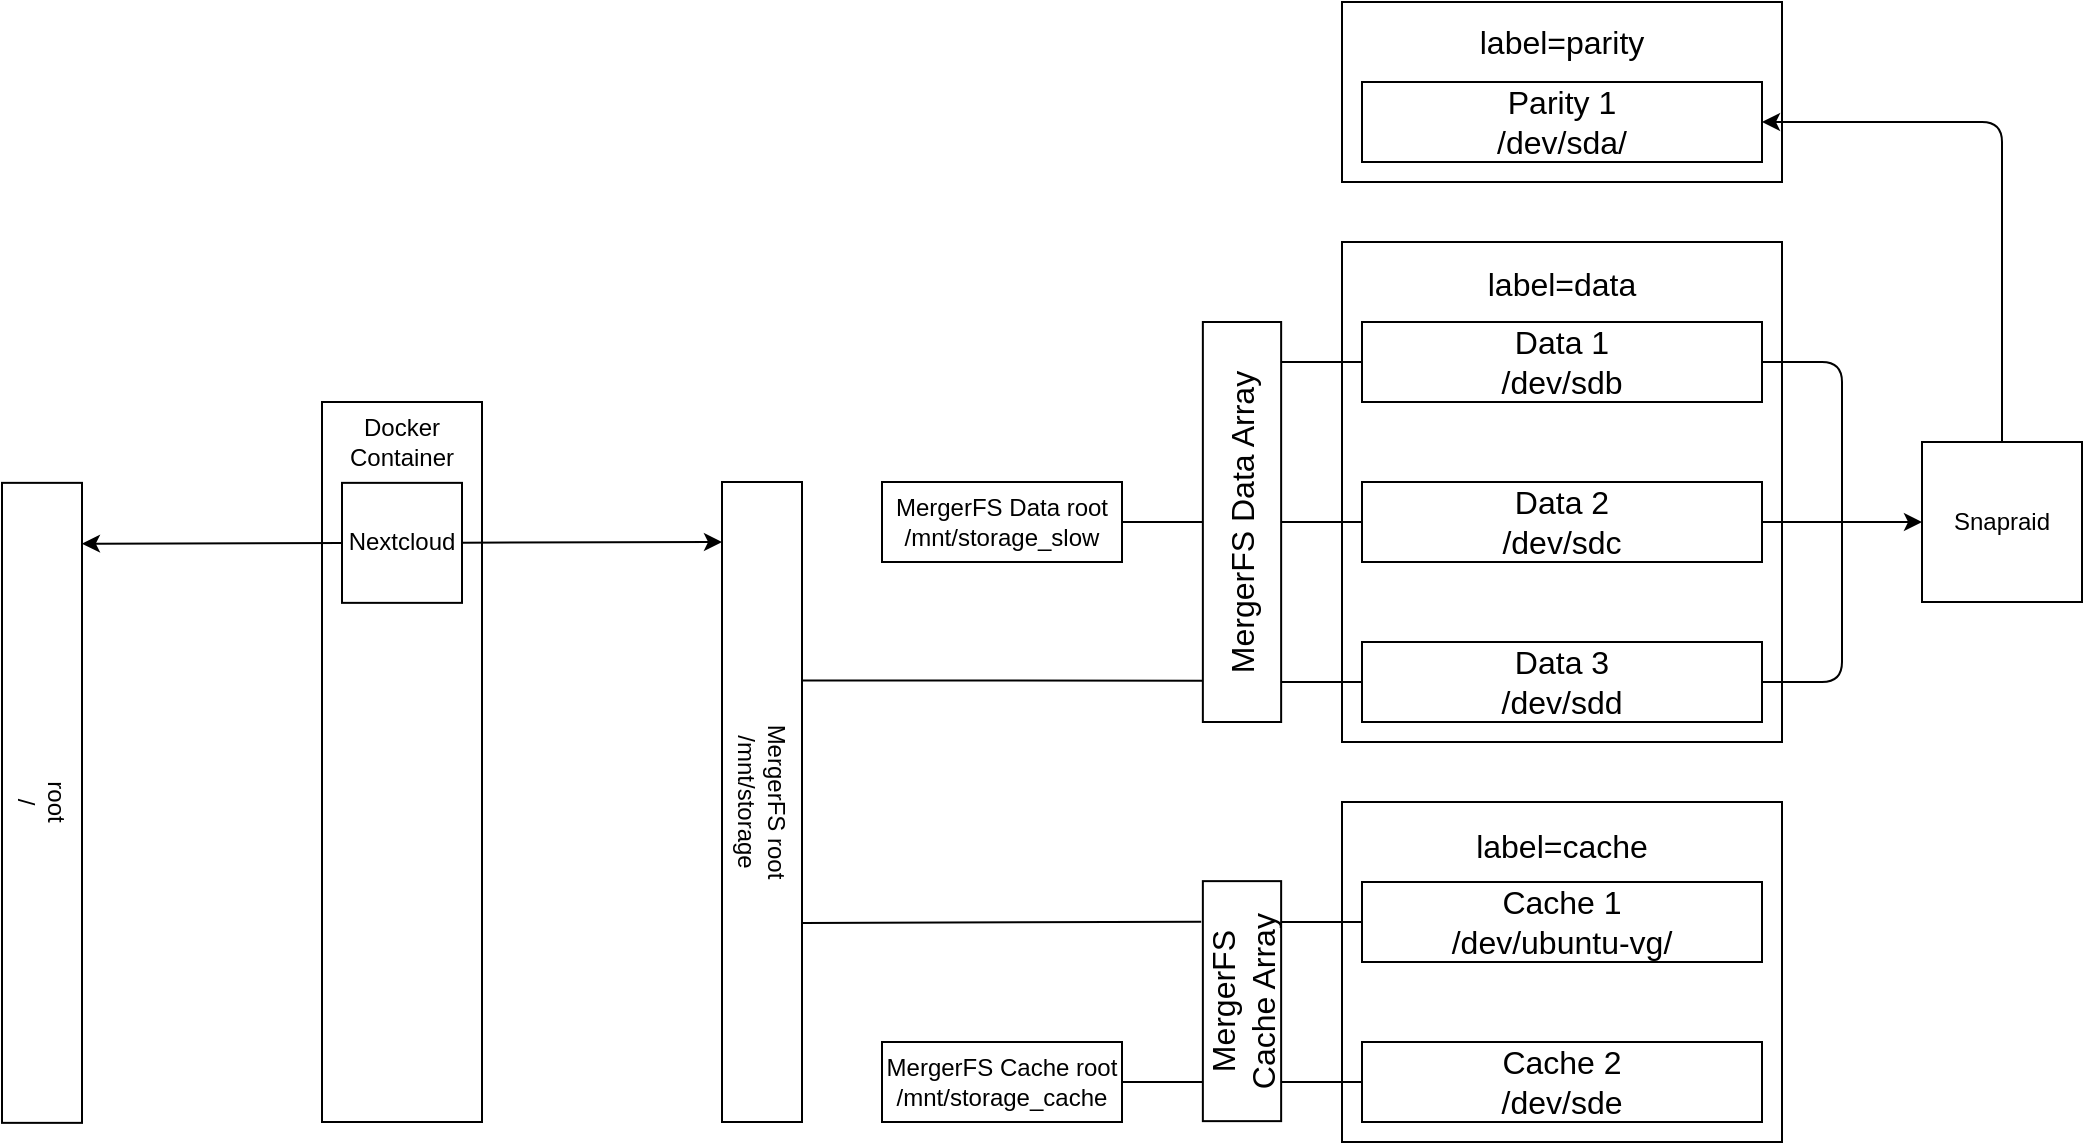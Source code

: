 <mxfile>
    <diagram id="79PIDNwgwZLqBaV0ur5N" name="Page-1">
        <mxGraphModel dx="1641" dy="414" grid="1" gridSize="10" guides="1" tooltips="1" connect="1" arrows="1" fold="1" page="1" pageScale="1" pageWidth="827" pageHeight="1169" math="0" shadow="0">
            <root>
                <mxCell id="0"/>
                <mxCell id="1" parent="0"/>
                <mxCell id="54" value="" style="rounded=0;whiteSpace=wrap;html=1;" vertex="1" parent="1">
                    <mxGeometry x="-80" y="360" width="80" height="360" as="geometry"/>
                </mxCell>
                <mxCell id="44" value="" style="rounded=0;whiteSpace=wrap;html=1;shadow=0;strokeColor=default;strokeWidth=1;" parent="1" vertex="1">
                    <mxGeometry x="430" y="560" width="220" height="170" as="geometry"/>
                </mxCell>
                <mxCell id="42" value="" style="rounded=0;whiteSpace=wrap;html=1;shadow=0;strokeColor=default;strokeWidth=1;" parent="1" vertex="1">
                    <mxGeometry x="430" y="160" width="220" height="90" as="geometry"/>
                </mxCell>
                <mxCell id="40" value="" style="rounded=0;whiteSpace=wrap;html=1;shadow=0;strokeColor=default;strokeWidth=1;" parent="1" vertex="1">
                    <mxGeometry x="430" y="280" width="220" height="250" as="geometry"/>
                </mxCell>
                <mxCell id="2" value="&lt;font style=&quot;font-size: 16px&quot;&gt;Parity 1&lt;br&gt;/dev/sda/&lt;br&gt;&lt;/font&gt;" style="rounded=0;whiteSpace=wrap;html=1;" parent="1" vertex="1">
                    <mxGeometry x="440" y="200" width="200" height="40" as="geometry"/>
                </mxCell>
                <mxCell id="10" style="edgeStyle=none;html=1;fontSize=16;endArrow=none;endFill=0;entryX=0.9;entryY=1.011;entryDx=0;entryDy=0;entryPerimeter=0;" parent="1" source="4" target="8" edge="1">
                    <mxGeometry relative="1" as="geometry">
                        <mxPoint x="370" y="340" as="targetPoint"/>
                    </mxGeometry>
                </mxCell>
                <mxCell id="32" style="edgeStyle=none;html=1;endArrow=none;endFill=0;" parent="1" source="4" edge="1">
                    <mxGeometry relative="1" as="geometry">
                        <mxPoint x="680" y="420" as="targetPoint"/>
                        <Array as="points">
                            <mxPoint x="680" y="340"/>
                        </Array>
                    </mxGeometry>
                </mxCell>
                <mxCell id="4" value="&lt;font style=&quot;font-size: 16px&quot;&gt;Data 1&lt;br&gt;/dev/sdb&lt;br&gt;&lt;/font&gt;" style="rounded=0;whiteSpace=wrap;html=1;" parent="1" vertex="1">
                    <mxGeometry x="440" y="320" width="200" height="40" as="geometry"/>
                </mxCell>
                <mxCell id="11" style="edgeStyle=none;html=1;fontSize=16;endArrow=none;endFill=0;entryX=0.5;entryY=1;entryDx=0;entryDy=0;" parent="1" source="5" target="8" edge="1">
                    <mxGeometry relative="1" as="geometry">
                        <mxPoint x="400" y="420" as="targetPoint"/>
                    </mxGeometry>
                </mxCell>
                <mxCell id="30" style="edgeStyle=none;html=1;entryX=0;entryY=0.5;entryDx=0;entryDy=0;" parent="1" source="5" target="28" edge="1">
                    <mxGeometry relative="1" as="geometry"/>
                </mxCell>
                <mxCell id="5" value="&lt;font style=&quot;font-size: 16px&quot;&gt;Data 2&lt;br&gt;/dev/sdc&lt;br&gt;&lt;/font&gt;" style="rounded=0;whiteSpace=wrap;html=1;" parent="1" vertex="1">
                    <mxGeometry x="440" y="400" width="200" height="40" as="geometry"/>
                </mxCell>
                <mxCell id="12" style="edgeStyle=none;html=1;fontSize=16;endArrow=none;endFill=0;" parent="1" source="6" edge="1">
                    <mxGeometry relative="1" as="geometry">
                        <mxPoint x="360" y="500" as="targetPoint"/>
                    </mxGeometry>
                </mxCell>
                <mxCell id="31" style="edgeStyle=none;html=1;endArrow=none;endFill=0;" parent="1" source="6" edge="1">
                    <mxGeometry relative="1" as="geometry">
                        <mxPoint x="680" y="420" as="targetPoint"/>
                        <Array as="points">
                            <mxPoint x="680" y="500"/>
                        </Array>
                    </mxGeometry>
                </mxCell>
                <mxCell id="6" value="&lt;font style=&quot;font-size: 16px&quot;&gt;Data 3&lt;br&gt;/dev/sdd&lt;br&gt;&lt;/font&gt;" style="rounded=0;whiteSpace=wrap;html=1;" parent="1" vertex="1">
                    <mxGeometry x="440" y="480" width="200" height="40" as="geometry"/>
                </mxCell>
                <mxCell id="20" style="edgeStyle=none;html=1;entryX=1;entryY=0.5;entryDx=0;entryDy=0;endArrow=none;endFill=0;exitX=0.5;exitY=0.245;exitDx=0;exitDy=0;exitPerimeter=0;" parent="1" source="8" target="19" edge="1">
                    <mxGeometry relative="1" as="geometry">
                        <mxPoint x="320" y="380" as="sourcePoint"/>
                    </mxGeometry>
                </mxCell>
                <mxCell id="37" style="edgeStyle=none;html=1;endArrow=none;endFill=0;exitX=0.103;exitY=0.004;exitDx=0;exitDy=0;exitPerimeter=0;entryX=0.992;entryY=0.31;entryDx=0;entryDy=0;entryPerimeter=0;" parent="1" source="8" edge="1" target="23">
                    <mxGeometry relative="1" as="geometry">
                        <mxPoint x="180" y="499" as="targetPoint"/>
                    </mxGeometry>
                </mxCell>
                <mxCell id="8" value="MergerFS Data Array" style="rounded=0;whiteSpace=wrap;html=1;fontSize=16;rotation=-90;" parent="1" vertex="1">
                    <mxGeometry x="280" y="400.43" width="200" height="39.14" as="geometry"/>
                </mxCell>
                <mxCell id="16" style="edgeStyle=none;html=1;endArrow=none;endFill=0;" parent="1" source="13" edge="1">
                    <mxGeometry relative="1" as="geometry">
                        <mxPoint x="360" y="620" as="targetPoint"/>
                    </mxGeometry>
                </mxCell>
                <mxCell id="13" value="&lt;font style=&quot;font-size: 16px&quot;&gt;Cache 1&lt;br&gt;/dev/ubuntu-vg/&lt;br&gt;&lt;/font&gt;" style="rounded=0;whiteSpace=wrap;html=1;" parent="1" vertex="1">
                    <mxGeometry x="440" y="600" width="200" height="40" as="geometry"/>
                </mxCell>
                <mxCell id="17" style="edgeStyle=none;html=1;entryX=0.163;entryY=1.011;entryDx=0;entryDy=0;entryPerimeter=0;endArrow=none;endFill=0;" parent="1" source="14" target="15" edge="1">
                    <mxGeometry relative="1" as="geometry"/>
                </mxCell>
                <mxCell id="14" value="&lt;font style=&quot;font-size: 16px&quot;&gt;Cache 2&lt;br&gt;/dev/sde&lt;br&gt;&lt;/font&gt;" style="rounded=0;whiteSpace=wrap;html=1;" parent="1" vertex="1">
                    <mxGeometry x="440" y="680" width="200" height="40" as="geometry"/>
                </mxCell>
                <mxCell id="22" style="edgeStyle=none;html=1;entryX=1;entryY=0.5;entryDx=0;entryDy=0;endArrow=none;endFill=0;exitX=0.163;exitY=0;exitDx=0;exitDy=0;exitPerimeter=0;" parent="1" source="15" target="21" edge="1">
                    <mxGeometry relative="1" as="geometry"/>
                </mxCell>
                <mxCell id="38" style="edgeStyle=none;html=1;endArrow=none;endFill=0;exitX=0.831;exitY=-0.021;exitDx=0;exitDy=0;exitPerimeter=0;entryX=1.011;entryY=0.689;entryDx=0;entryDy=0;entryPerimeter=0;" parent="1" source="15" edge="1" target="23">
                    <mxGeometry relative="1" as="geometry">
                        <mxPoint x="320" y="620" as="targetPoint"/>
                    </mxGeometry>
                </mxCell>
                <mxCell id="15" value="MergerFS Cache Array" style="rounded=0;whiteSpace=wrap;html=1;fontSize=16;rotation=-90;" parent="1" vertex="1">
                    <mxGeometry x="320" y="640" width="120" height="39.14" as="geometry"/>
                </mxCell>
                <mxCell id="19" value="MergerFS Data root&lt;br&gt;/mnt/storage_slow" style="rounded=0;whiteSpace=wrap;html=1;" parent="1" vertex="1">
                    <mxGeometry x="200" y="400" width="120" height="40" as="geometry"/>
                </mxCell>
                <mxCell id="21" value="MergerFS Cache root&lt;br&gt;/mnt/storage_cache" style="rounded=0;whiteSpace=wrap;html=1;" parent="1" vertex="1">
                    <mxGeometry x="200" y="680.0" width="120" height="40" as="geometry"/>
                </mxCell>
                <mxCell id="23" value="" style="rounded=0;whiteSpace=wrap;html=1;" parent="1" vertex="1">
                    <mxGeometry x="120" y="400" width="40" height="320" as="geometry"/>
                </mxCell>
                <mxCell id="33" style="edgeStyle=none;html=1;entryX=1;entryY=0.5;entryDx=0;entryDy=0;endArrow=classic;endFill=1;" parent="1" source="28" target="2" edge="1">
                    <mxGeometry relative="1" as="geometry">
                        <Array as="points">
                            <mxPoint x="760" y="220"/>
                        </Array>
                    </mxGeometry>
                </mxCell>
                <mxCell id="28" value="Snapraid" style="rounded=0;whiteSpace=wrap;html=1;" parent="1" vertex="1">
                    <mxGeometry x="720" y="380" width="80" height="80" as="geometry"/>
                </mxCell>
                <mxCell id="41" value="&lt;font style=&quot;font-size: 16px&quot;&gt;label=data&lt;/font&gt;" style="text;html=1;strokeColor=none;fillColor=none;align=center;verticalAlign=middle;whiteSpace=wrap;rounded=0;shadow=0;" parent="1" vertex="1">
                    <mxGeometry x="510" y="286" width="60" height="30" as="geometry"/>
                </mxCell>
                <mxCell id="43" value="&lt;font style=&quot;font-size: 16px&quot;&gt;label=parity&lt;/font&gt;" style="text;html=1;strokeColor=none;fillColor=none;align=center;verticalAlign=middle;whiteSpace=wrap;rounded=0;shadow=0;" parent="1" vertex="1">
                    <mxGeometry x="510" y="165" width="60" height="30" as="geometry"/>
                </mxCell>
                <mxCell id="45" value="&lt;font style=&quot;font-size: 16px&quot;&gt;label=cache&lt;/font&gt;" style="text;html=1;strokeColor=none;fillColor=none;align=center;verticalAlign=middle;whiteSpace=wrap;rounded=0;shadow=0;" parent="1" vertex="1">
                    <mxGeometry x="510" y="567" width="60" height="30" as="geometry"/>
                </mxCell>
                <mxCell id="48" value="" style="rounded=0;whiteSpace=wrap;html=1;" vertex="1" parent="1">
                    <mxGeometry x="-240" y="400.43" width="40" height="320" as="geometry"/>
                </mxCell>
                <mxCell id="49" value="MergerFS root&lt;br&gt;/mnt/storage" style="text;html=1;strokeColor=none;fillColor=none;align=center;verticalAlign=middle;whiteSpace=wrap;rounded=0;rotation=90;" vertex="1" parent="1">
                    <mxGeometry x="90" y="545" width="100" height="30" as="geometry"/>
                </mxCell>
                <mxCell id="50" value="root&lt;br&gt;/" style="text;html=1;strokeColor=none;fillColor=none;align=center;verticalAlign=middle;whiteSpace=wrap;rounded=0;rotation=90;" vertex="1" parent="1">
                    <mxGeometry x="-240" y="545" width="40" height="30" as="geometry"/>
                </mxCell>
                <mxCell id="52" style="edgeStyle=none;html=1;" edge="1" parent="1" source="51">
                    <mxGeometry relative="1" as="geometry">
                        <mxPoint x="120" y="430" as="targetPoint"/>
                    </mxGeometry>
                </mxCell>
                <mxCell id="53" style="edgeStyle=none;html=1;entryX=0.999;entryY=0.095;entryDx=0;entryDy=0;entryPerimeter=0;" edge="1" parent="1" source="51" target="48">
                    <mxGeometry relative="1" as="geometry">
                        <mxPoint x="-160" y="430" as="targetPoint"/>
                    </mxGeometry>
                </mxCell>
                <mxCell id="51" value="Nextcloud" style="whiteSpace=wrap;html=1;aspect=fixed;" vertex="1" parent="1">
                    <mxGeometry x="-70" y="400.43" width="60" height="60" as="geometry"/>
                </mxCell>
                <mxCell id="55" value="Docker Container" style="text;html=1;strokeColor=none;fillColor=none;align=center;verticalAlign=middle;whiteSpace=wrap;rounded=0;" vertex="1" parent="1">
                    <mxGeometry x="-70" y="365" width="60" height="30" as="geometry"/>
                </mxCell>
            </root>
        </mxGraphModel>
    </diagram>
</mxfile>